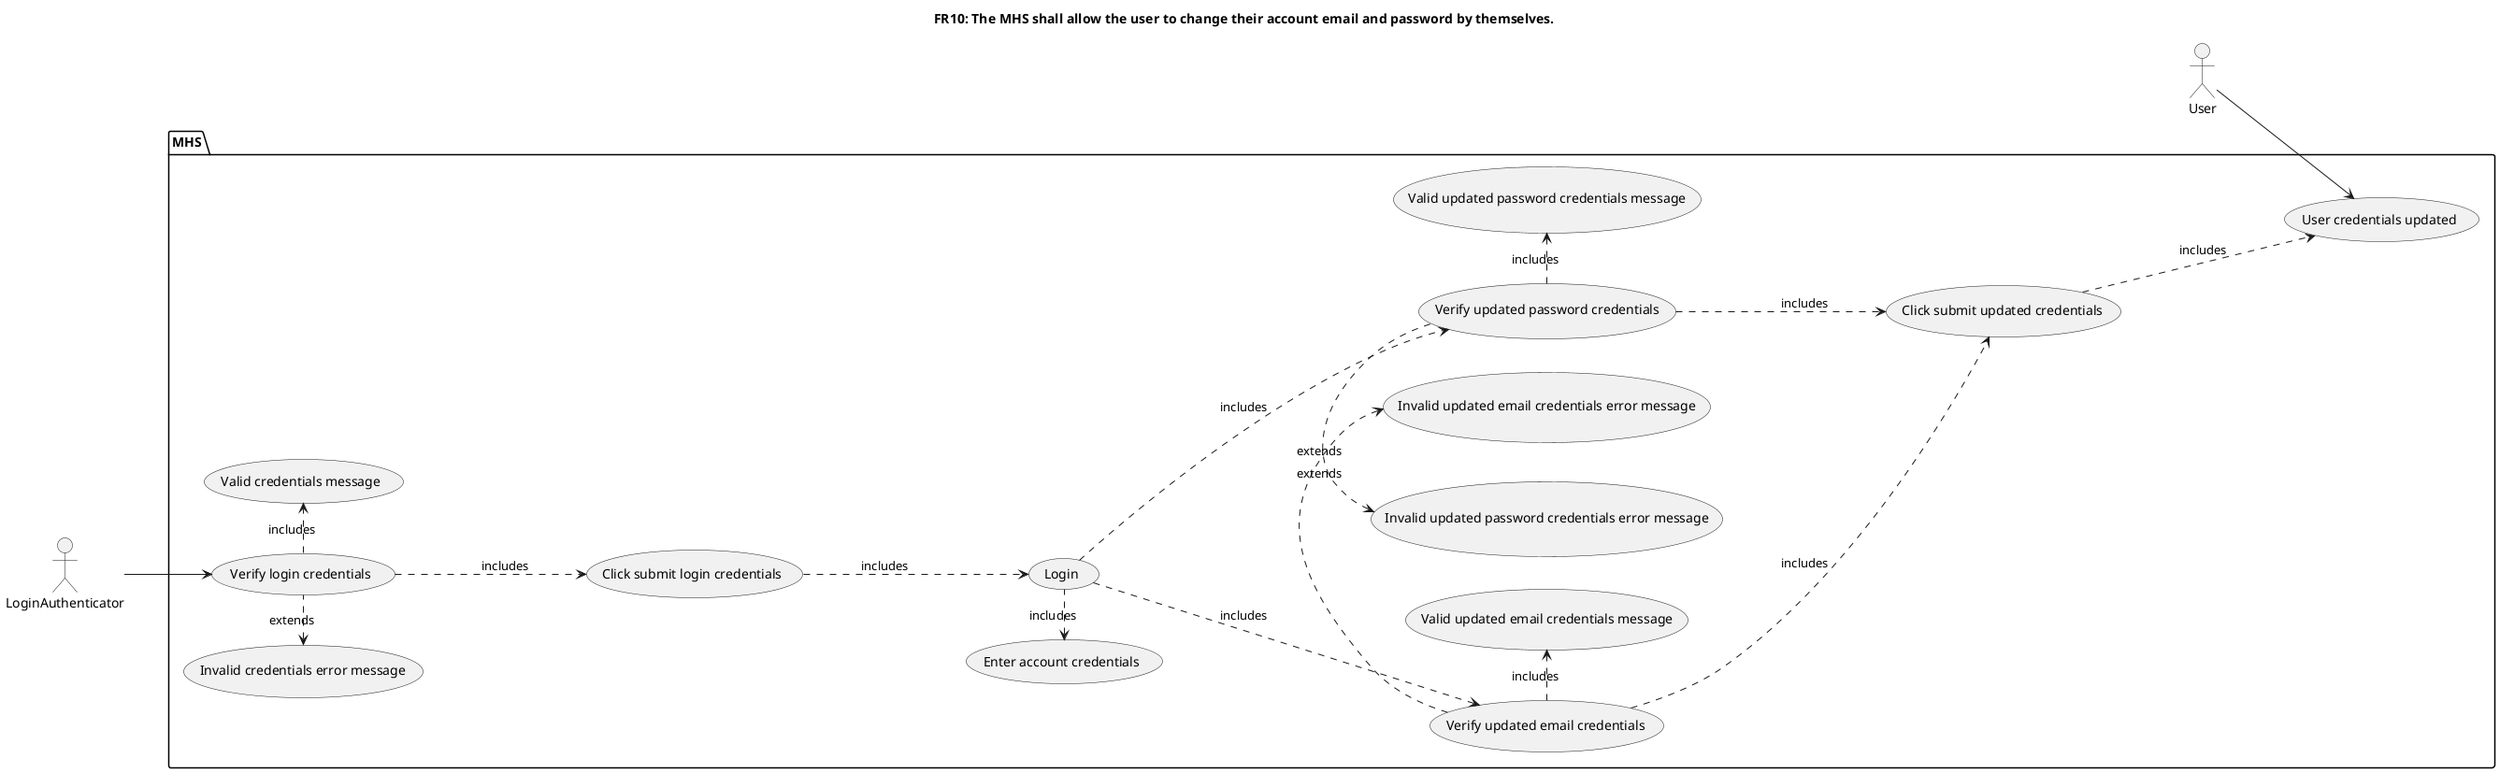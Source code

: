 @startuml FR10
title FR10: The MHS shall allow the user to change their account email and password by themselves.
left to right direction
:LoginAuthenticator: as a
:User: as u

package MHS {
    (Verify login credentials)
    (Login)
    (Enter account credentials)
    (Verify login credentials)
    (Invalid credentials error message)
    (Valid credentials message)
    (Verify updated email credentials)
    (Verify updated password credentials)
    (Click submit login credentials)
    (Click submit updated credentials)
    (Invalid updated email credentials error message)
    (Valid updated email credentials message)
    (Invalid updated password credentials error message)
    (Valid updated password credentials message)
    (User credentials updated)

}

a --> (Verify login credentials)
(Verify login credentials) -left.-> (Invalid credentials error message): extends
(Verify login credentials) -right.-> (Valid credentials message): includes
(Verify login credentials) -.-> (Click submit login credentials): includes
(Click submit login credentials) -.-> (Login): includes
(Login) -left.-> (Enter account credentials): includes
(Login) -.-> (Verify updated email credentials): includes
(Login) -.-> (Verify updated password credentials): includes
(Verify updated email credentials) -left.-> (Invalid updated email credentials error message): extends
(Verify updated email credentials) -right.-> (Valid updated email credentials message): includes
(Verify updated email credentials) -.-> (Click submit updated credentials): includes
(Verify updated password credentials) -left.-> (Invalid updated password credentials error message): extends
(Verify updated password credentials) -right.-> (Valid updated password credentials message): includes
(Verify updated password credentials) -.-> (Click submit updated credentials): includes
(Click submit updated credentials) -.-> (User credentials updated): includes
u --> (User credentials updated)


@enduml